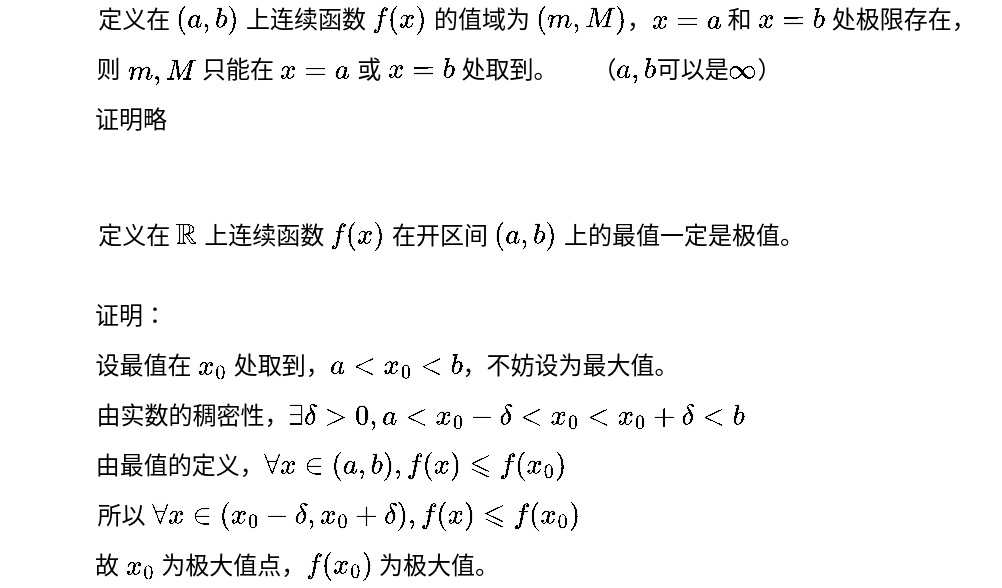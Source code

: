 <mxfile version="17.2.1" type="device"><diagram id="fHuQwFD_ZeaYRsrQNlAs" name="第 1 页"><mxGraphModel dx="675" dy="391" grid="1" gridSize="5" guides="1" tooltips="1" connect="1" arrows="1" fold="1" page="1" pageScale="1" pageWidth="827" pageHeight="1169" math="1" shadow="0"><root><mxCell id="0"/><mxCell id="1" parent="0"/><mxCell id="dPBkbaUlgWhe4sZpZ9u8-1" value="定义在 \(\mathbb{R}\) 上连续函数 \(f(x)\) 在开区间 \((a,b)\) 上的最值一定是极值。" style="text;html=1;align=center;verticalAlign=middle;resizable=0;points=[];autosize=1;strokeColor=none;fillColor=none;" vertex="1" parent="1"><mxGeometry x="40" y="368" width="450" height="20" as="geometry"/></mxCell><mxCell id="dPBkbaUlgWhe4sZpZ9u8-4" value="证明：" style="text;html=1;align=center;verticalAlign=middle;resizable=0;points=[];autosize=1;strokeColor=none;fillColor=none;" vertex="1" parent="1"><mxGeometry x="80" y="408" width="50" height="20" as="geometry"/></mxCell><mxCell id="dPBkbaUlgWhe4sZpZ9u8-5" value="设最值在 \(x_0\) 处取到，\(a &amp;lt; x_0 &amp;lt; b\)，不妨设为最大值。" style="text;html=1;align=center;verticalAlign=middle;resizable=1;points=[];autosize=1;strokeColor=none;fillColor=none;movable=1;rotatable=1;deletable=1;editable=1;connectable=1;" vertex="1" parent="1"><mxGeometry x="70" y="433" width="325" height="20" as="geometry"/></mxCell><mxCell id="dPBkbaUlgWhe4sZpZ9u8-6" value="由实数的稠密性，\(\exists \delta &amp;gt;0,a&amp;lt;x_0-\delta&amp;lt;x_0&amp;lt;x_0+\delta&amp;lt;b\)" style="text;html=1;align=center;verticalAlign=middle;resizable=0;points=[];autosize=1;strokeColor=none;fillColor=none;" vertex="1" parent="1"><mxGeometry x="60" y="458" width="380" height="20" as="geometry"/></mxCell><mxCell id="dPBkbaUlgWhe4sZpZ9u8-8" value="由最值的定义，\(\forall x \in (a,b),f(x)\leqslant f(x_0)\)" style="text;html=1;align=center;verticalAlign=middle;resizable=1;points=[];autosize=1;strokeColor=none;fillColor=none;movable=1;rotatable=1;deletable=1;editable=1;connectable=1;" vertex="1" parent="1"><mxGeometry x="60" y="483" width="290" height="20" as="geometry"/></mxCell><mxCell id="dPBkbaUlgWhe4sZpZ9u8-9" value="所以 \(\forall x \in (x_0-\delta,x_0+\delta),f(x)\leqslant f(x_0)\)" style="text;html=1;align=center;verticalAlign=middle;resizable=1;points=[];autosize=1;strokeColor=none;fillColor=none;movable=1;rotatable=1;deletable=1;editable=1;connectable=1;" vertex="1" parent="1"><mxGeometry x="46" y="508" width="325" height="20" as="geometry"/></mxCell><mxCell id="dPBkbaUlgWhe4sZpZ9u8-10" value="故 \(x_0\) 为极大值点，\(f(x_0)\) 为极大值。" style="text;html=1;align=center;verticalAlign=middle;resizable=0;points=[];autosize=1;strokeColor=none;fillColor=none;" vertex="1" parent="1"><mxGeometry x="65" y="533" width="245" height="20" as="geometry"/></mxCell><mxCell id="dPBkbaUlgWhe4sZpZ9u8-11" value="定义在 \((a,b)\) 上连续函数 \(f(x)\) 的值域为 \((m,M)\)，\(x=a\) 和 \(x=b\) 处极限存在，" style="text;html=1;align=center;verticalAlign=middle;resizable=0;points=[];autosize=1;strokeColor=none;fillColor=none;" vertex="1" parent="1"><mxGeometry x="75" y="260" width="465" height="20" as="geometry"/></mxCell><mxCell id="dPBkbaUlgWhe4sZpZ9u8-12" value="则 \(m,M\) 只能在 \(x=a\) 或 \(x=b\) 处取到。" style="text;html=1;align=center;verticalAlign=middle;resizable=1;points=[];autosize=1;strokeColor=none;fillColor=none;movable=1;rotatable=1;deletable=1;editable=1;connectable=1;" vertex="1" parent="1"><mxGeometry x="80" y="285" width="245" height="20" as="geometry"/></mxCell><mxCell id="dPBkbaUlgWhe4sZpZ9u8-13" value="（\(a,b\)可以是\(\infty\)）" style="text;html=1;align=center;verticalAlign=middle;resizable=0;points=[];autosize=1;strokeColor=none;fillColor=none;" vertex="1" parent="1"><mxGeometry x="310" y="285" width="145" height="20" as="geometry"/></mxCell><mxCell id="dPBkbaUlgWhe4sZpZ9u8-14" value="证明略" style="text;html=1;align=center;verticalAlign=middle;resizable=0;points=[];autosize=1;strokeColor=none;fillColor=none;" vertex="1" parent="1"><mxGeometry x="80" y="310" width="50" height="20" as="geometry"/></mxCell></root></mxGraphModel></diagram></mxfile>